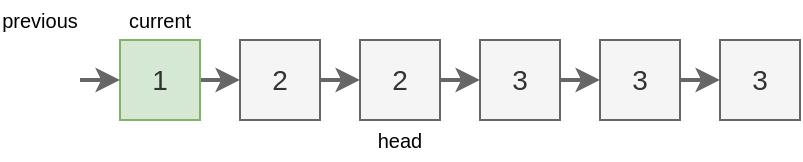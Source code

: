 <mxfile version="26.1.1" pages="7">
  <diagram name="1" id="c-xpoYoLWD-m8ST1OSj8">
    <mxGraphModel dx="378" dy="586" grid="1" gridSize="10" guides="1" tooltips="1" connect="1" arrows="1" fold="1" page="1" pageScale="1" pageWidth="480" pageHeight="160" math="0" shadow="0">
      <root>
        <mxCell id="kjtte8bsIh_mA2MLAnuS-0" />
        <mxCell id="kjtte8bsIh_mA2MLAnuS-1" parent="kjtte8bsIh_mA2MLAnuS-0" />
        <mxCell id="kjtte8bsIh_mA2MLAnuS-2" style="edgeStyle=orthogonalEdgeStyle;rounded=0;orthogonalLoop=1;jettySize=auto;html=1;exitX=1;exitY=0.5;exitDx=0;exitDy=0;entryX=0;entryY=0.5;entryDx=0;entryDy=0;fillColor=#f5f5f5;strokeColor=#666666;strokeWidth=2;" parent="kjtte8bsIh_mA2MLAnuS-1" source="kjtte8bsIh_mA2MLAnuS-3" target="kjtte8bsIh_mA2MLAnuS-4" edge="1">
          <mxGeometry relative="1" as="geometry" />
        </mxCell>
        <mxCell id="kjtte8bsIh_mA2MLAnuS-3" value="1" style="text;html=1;align=center;verticalAlign=middle;whiteSpace=wrap;rounded=0;fillColor=#d5e8d4;strokeColor=#82b366;fontSize=14;fontColor=#333333;" parent="kjtte8bsIh_mA2MLAnuS-1" vertex="1">
          <mxGeometry x="100" y="60" width="40" height="40" as="geometry" />
        </mxCell>
        <mxCell id="kjtte8bsIh_mA2MLAnuS-4" value="2" style="text;html=1;align=center;verticalAlign=middle;whiteSpace=wrap;rounded=0;fillColor=#f5f5f5;strokeColor=#666666;fontSize=14;fontColor=#333333;" parent="kjtte8bsIh_mA2MLAnuS-1" vertex="1">
          <mxGeometry x="160" y="60" width="40" height="40" as="geometry" />
        </mxCell>
        <mxCell id="kjtte8bsIh_mA2MLAnuS-5" value="head" style="text;html=1;align=center;verticalAlign=middle;whiteSpace=wrap;rounded=0;fontSize=10;" parent="kjtte8bsIh_mA2MLAnuS-1" vertex="1">
          <mxGeometry x="40" y="100" width="400" height="20" as="geometry" />
        </mxCell>
        <mxCell id="kjtte8bsIh_mA2MLAnuS-6" value="2" style="text;html=1;align=center;verticalAlign=middle;whiteSpace=wrap;rounded=0;fillColor=#f5f5f5;strokeColor=#666666;fontSize=14;fontColor=#333333;" parent="kjtte8bsIh_mA2MLAnuS-1" vertex="1">
          <mxGeometry x="220" y="60" width="40" height="40" as="geometry" />
        </mxCell>
        <mxCell id="kjtte8bsIh_mA2MLAnuS-7" style="edgeStyle=orthogonalEdgeStyle;rounded=0;orthogonalLoop=1;jettySize=auto;html=1;entryX=0;entryY=0.5;entryDx=0;entryDy=0;fillColor=#f5f5f5;strokeColor=#666666;strokeWidth=2;exitX=1;exitY=0.5;exitDx=0;exitDy=0;" parent="kjtte8bsIh_mA2MLAnuS-1" source="kjtte8bsIh_mA2MLAnuS-4" target="kjtte8bsIh_mA2MLAnuS-6" edge="1">
          <mxGeometry relative="1" as="geometry">
            <mxPoint x="210" y="90" as="sourcePoint" />
            <mxPoint x="170" y="90" as="targetPoint" />
          </mxGeometry>
        </mxCell>
        <mxCell id="kjtte8bsIh_mA2MLAnuS-12" value="current" style="text;html=1;align=center;verticalAlign=middle;whiteSpace=wrap;rounded=0;fontSize=10;" parent="kjtte8bsIh_mA2MLAnuS-1" vertex="1">
          <mxGeometry x="100" y="40" width="40" height="20" as="geometry" />
        </mxCell>
        <mxCell id="EKB3IfbQB6DW4Wh4WgHu-0" value="3" style="text;html=1;align=center;verticalAlign=middle;whiteSpace=wrap;rounded=0;fillColor=#f5f5f5;strokeColor=#666666;fontSize=14;fontColor=#333333;" parent="kjtte8bsIh_mA2MLAnuS-1" vertex="1">
          <mxGeometry x="280" y="60" width="40" height="40" as="geometry" />
        </mxCell>
        <mxCell id="g24hAcYQ9yF5zyehYgX1-1" style="edgeStyle=orthogonalEdgeStyle;rounded=0;orthogonalLoop=1;jettySize=auto;html=1;entryX=0;entryY=0.5;entryDx=0;entryDy=0;fillColor=#f5f5f5;strokeColor=#666666;strokeWidth=2;exitX=1;exitY=0.5;exitDx=0;exitDy=0;" parent="kjtte8bsIh_mA2MLAnuS-1" source="kjtte8bsIh_mA2MLAnuS-6" target="EKB3IfbQB6DW4Wh4WgHu-0" edge="1">
          <mxGeometry relative="1" as="geometry">
            <mxPoint x="210" y="90" as="sourcePoint" />
            <mxPoint x="230" y="90" as="targetPoint" />
          </mxGeometry>
        </mxCell>
        <mxCell id="8j5bZHzMBANbNF8bF6nc-0" value="3" style="text;html=1;align=center;verticalAlign=middle;whiteSpace=wrap;rounded=0;fillColor=#f5f5f5;strokeColor=#666666;fontSize=14;fontColor=#333333;" parent="kjtte8bsIh_mA2MLAnuS-1" vertex="1">
          <mxGeometry x="340" y="60" width="40" height="40" as="geometry" />
        </mxCell>
        <mxCell id="8j5bZHzMBANbNF8bF6nc-1" value="3" style="text;html=1;align=center;verticalAlign=middle;whiteSpace=wrap;rounded=0;fillColor=#f5f5f5;strokeColor=#666666;fontSize=14;fontColor=#333333;" parent="kjtte8bsIh_mA2MLAnuS-1" vertex="1">
          <mxGeometry x="400" y="60" width="40" height="40" as="geometry" />
        </mxCell>
        <mxCell id="8j5bZHzMBANbNF8bF6nc-9" value="previous" style="text;html=1;align=center;verticalAlign=middle;whiteSpace=wrap;rounded=0;fontSize=10;" parent="kjtte8bsIh_mA2MLAnuS-1" vertex="1">
          <mxGeometry x="40" y="40" width="40" height="20" as="geometry" />
        </mxCell>
        <mxCell id="8j5bZHzMBANbNF8bF6nc-17" style="edgeStyle=orthogonalEdgeStyle;rounded=0;orthogonalLoop=1;jettySize=auto;html=1;entryX=0;entryY=0.5;entryDx=0;entryDy=0;fillColor=#f5f5f5;strokeColor=#666666;strokeWidth=2;exitX=1;exitY=0.5;exitDx=0;exitDy=0;" parent="kjtte8bsIh_mA2MLAnuS-1" source="EKB3IfbQB6DW4Wh4WgHu-0" target="8j5bZHzMBANbNF8bF6nc-0" edge="1">
          <mxGeometry relative="1" as="geometry">
            <mxPoint x="270" y="90" as="sourcePoint" />
            <mxPoint x="290" y="90" as="targetPoint" />
          </mxGeometry>
        </mxCell>
        <mxCell id="8j5bZHzMBANbNF8bF6nc-18" style="edgeStyle=orthogonalEdgeStyle;rounded=0;orthogonalLoop=1;jettySize=auto;html=1;entryX=0;entryY=0.5;entryDx=0;entryDy=0;fillColor=#f5f5f5;strokeColor=#666666;strokeWidth=2;exitX=1;exitY=0.5;exitDx=0;exitDy=0;" parent="kjtte8bsIh_mA2MLAnuS-1" source="8j5bZHzMBANbNF8bF6nc-0" target="8j5bZHzMBANbNF8bF6nc-1" edge="1">
          <mxGeometry relative="1" as="geometry">
            <mxPoint x="280" y="100" as="sourcePoint" />
            <mxPoint x="300" y="100" as="targetPoint" />
          </mxGeometry>
        </mxCell>
        <mxCell id="9DI569JLdXE971_5yDI9-0" style="edgeStyle=orthogonalEdgeStyle;rounded=0;orthogonalLoop=1;jettySize=auto;html=1;entryX=0;entryY=0.5;entryDx=0;entryDy=0;fillColor=#f5f5f5;strokeColor=#666666;strokeWidth=2;" edge="1" parent="kjtte8bsIh_mA2MLAnuS-1" target="kjtte8bsIh_mA2MLAnuS-3">
          <mxGeometry relative="1" as="geometry">
            <mxPoint x="80" y="80" as="sourcePoint" />
            <mxPoint x="110" y="170" as="targetPoint" />
          </mxGeometry>
        </mxCell>
      </root>
    </mxGraphModel>
  </diagram>
  <diagram name="2" id="OPMVlM2POVm_zg7Z8W-R">
    <mxGraphModel dx="378" dy="586" grid="1" gridSize="10" guides="1" tooltips="1" connect="1" arrows="1" fold="1" page="1" pageScale="1" pageWidth="420" pageHeight="160" math="0" shadow="0">
      <root>
        <mxCell id="xWwAzdEeIIFRNHc5F88_-0" />
        <mxCell id="xWwAzdEeIIFRNHc5F88_-1" parent="xWwAzdEeIIFRNHc5F88_-0" />
        <mxCell id="xWwAzdEeIIFRNHc5F88_-2" style="edgeStyle=orthogonalEdgeStyle;rounded=0;orthogonalLoop=1;jettySize=auto;html=1;exitX=1;exitY=0.5;exitDx=0;exitDy=0;entryX=0;entryY=0.5;entryDx=0;entryDy=0;fillColor=#f5f5f5;strokeColor=#666666;strokeWidth=2;" edge="1" parent="xWwAzdEeIIFRNHc5F88_-1" source="xWwAzdEeIIFRNHc5F88_-3" target="xWwAzdEeIIFRNHc5F88_-4">
          <mxGeometry relative="1" as="geometry" />
        </mxCell>
        <mxCell id="xWwAzdEeIIFRNHc5F88_-3" value="1" style="text;html=1;align=center;verticalAlign=middle;whiteSpace=wrap;rounded=0;fillColor=#dae8fc;strokeColor=#6c8ebf;fontSize=14;fontColor=#333333;" vertex="1" parent="xWwAzdEeIIFRNHc5F88_-1">
          <mxGeometry x="40" y="60" width="40" height="40" as="geometry" />
        </mxCell>
        <mxCell id="xWwAzdEeIIFRNHc5F88_-4" value="2" style="text;html=1;align=center;verticalAlign=middle;whiteSpace=wrap;rounded=0;fillColor=#d5e8d4;strokeColor=#82b366;fontSize=14;fontColor=#333333;" vertex="1" parent="xWwAzdEeIIFRNHc5F88_-1">
          <mxGeometry x="100" y="60" width="40" height="40" as="geometry" />
        </mxCell>
        <mxCell id="xWwAzdEeIIFRNHc5F88_-5" value="head" style="text;html=1;align=center;verticalAlign=middle;whiteSpace=wrap;rounded=0;fontSize=10;" vertex="1" parent="xWwAzdEeIIFRNHc5F88_-1">
          <mxGeometry x="40" y="100" width="340" height="20" as="geometry" />
        </mxCell>
        <mxCell id="xWwAzdEeIIFRNHc5F88_-6" value="2" style="text;html=1;align=center;verticalAlign=middle;whiteSpace=wrap;rounded=0;fillColor=#f5f5f5;strokeColor=#666666;fontSize=14;fontColor=#333333;" vertex="1" parent="xWwAzdEeIIFRNHc5F88_-1">
          <mxGeometry x="160" y="60" width="40" height="40" as="geometry" />
        </mxCell>
        <mxCell id="xWwAzdEeIIFRNHc5F88_-7" style="edgeStyle=orthogonalEdgeStyle;rounded=0;orthogonalLoop=1;jettySize=auto;html=1;entryX=0;entryY=0.5;entryDx=0;entryDy=0;fillColor=#f5f5f5;strokeColor=#666666;strokeWidth=2;exitX=1;exitY=0.5;exitDx=0;exitDy=0;" edge="1" parent="xWwAzdEeIIFRNHc5F88_-1" source="xWwAzdEeIIFRNHc5F88_-4" target="xWwAzdEeIIFRNHc5F88_-6">
          <mxGeometry relative="1" as="geometry">
            <mxPoint x="150" y="90" as="sourcePoint" />
            <mxPoint x="110" y="90" as="targetPoint" />
          </mxGeometry>
        </mxCell>
        <mxCell id="xWwAzdEeIIFRNHc5F88_-8" value="current" style="text;html=1;align=center;verticalAlign=middle;whiteSpace=wrap;rounded=0;fontSize=10;" vertex="1" parent="xWwAzdEeIIFRNHc5F88_-1">
          <mxGeometry x="100" y="40" width="40" height="20" as="geometry" />
        </mxCell>
        <mxCell id="xWwAzdEeIIFRNHc5F88_-9" value="3" style="text;html=1;align=center;verticalAlign=middle;whiteSpace=wrap;rounded=0;fillColor=#f5f5f5;strokeColor=#666666;fontSize=14;fontColor=#333333;" vertex="1" parent="xWwAzdEeIIFRNHc5F88_-1">
          <mxGeometry x="220" y="60" width="40" height="40" as="geometry" />
        </mxCell>
        <mxCell id="xWwAzdEeIIFRNHc5F88_-10" style="edgeStyle=orthogonalEdgeStyle;rounded=0;orthogonalLoop=1;jettySize=auto;html=1;entryX=0;entryY=0.5;entryDx=0;entryDy=0;fillColor=#f5f5f5;strokeColor=#666666;strokeWidth=2;exitX=1;exitY=0.5;exitDx=0;exitDy=0;" edge="1" parent="xWwAzdEeIIFRNHc5F88_-1" source="xWwAzdEeIIFRNHc5F88_-6" target="xWwAzdEeIIFRNHc5F88_-9">
          <mxGeometry relative="1" as="geometry">
            <mxPoint x="150" y="90" as="sourcePoint" />
            <mxPoint x="170" y="90" as="targetPoint" />
          </mxGeometry>
        </mxCell>
        <mxCell id="xWwAzdEeIIFRNHc5F88_-11" value="3" style="text;html=1;align=center;verticalAlign=middle;whiteSpace=wrap;rounded=0;fillColor=#f5f5f5;strokeColor=#666666;fontSize=14;fontColor=#333333;" vertex="1" parent="xWwAzdEeIIFRNHc5F88_-1">
          <mxGeometry x="280" y="60" width="40" height="40" as="geometry" />
        </mxCell>
        <mxCell id="xWwAzdEeIIFRNHc5F88_-12" value="3" style="text;html=1;align=center;verticalAlign=middle;whiteSpace=wrap;rounded=0;fillColor=#f5f5f5;strokeColor=#666666;fontSize=14;fontColor=#333333;" vertex="1" parent="xWwAzdEeIIFRNHc5F88_-1">
          <mxGeometry x="340" y="60" width="40" height="40" as="geometry" />
        </mxCell>
        <mxCell id="xWwAzdEeIIFRNHc5F88_-13" value="previous" style="text;html=1;align=center;verticalAlign=middle;whiteSpace=wrap;rounded=0;fontSize=10;" vertex="1" parent="xWwAzdEeIIFRNHc5F88_-1">
          <mxGeometry x="40" y="40" width="40" height="20" as="geometry" />
        </mxCell>
        <mxCell id="xWwAzdEeIIFRNHc5F88_-14" style="edgeStyle=orthogonalEdgeStyle;rounded=0;orthogonalLoop=1;jettySize=auto;html=1;entryX=0;entryY=0.5;entryDx=0;entryDy=0;fillColor=#f5f5f5;strokeColor=#666666;strokeWidth=2;exitX=1;exitY=0.5;exitDx=0;exitDy=0;" edge="1" parent="xWwAzdEeIIFRNHc5F88_-1" source="xWwAzdEeIIFRNHc5F88_-9" target="xWwAzdEeIIFRNHc5F88_-11">
          <mxGeometry relative="1" as="geometry">
            <mxPoint x="210" y="90" as="sourcePoint" />
            <mxPoint x="230" y="90" as="targetPoint" />
          </mxGeometry>
        </mxCell>
        <mxCell id="xWwAzdEeIIFRNHc5F88_-15" style="edgeStyle=orthogonalEdgeStyle;rounded=0;orthogonalLoop=1;jettySize=auto;html=1;entryX=0;entryY=0.5;entryDx=0;entryDy=0;fillColor=#f5f5f5;strokeColor=#666666;strokeWidth=2;exitX=1;exitY=0.5;exitDx=0;exitDy=0;" edge="1" parent="xWwAzdEeIIFRNHc5F88_-1" source="xWwAzdEeIIFRNHc5F88_-11" target="xWwAzdEeIIFRNHc5F88_-12">
          <mxGeometry relative="1" as="geometry">
            <mxPoint x="220" y="100" as="sourcePoint" />
            <mxPoint x="240" y="100" as="targetPoint" />
          </mxGeometry>
        </mxCell>
      </root>
    </mxGraphModel>
  </diagram>
  <diagram name="3" id="ncxwqwJjXFtFhMUWOGnu">
    <mxGraphModel dx="318" dy="492" grid="1" gridSize="10" guides="1" tooltips="1" connect="1" arrows="1" fold="1" page="1" pageScale="1" pageWidth="460" pageHeight="160" math="0" shadow="0">
      <root>
        <mxCell id="yWmg6LHqKhx6V0EdShXf-0" />
        <mxCell id="yWmg6LHqKhx6V0EdShXf-1" parent="yWmg6LHqKhx6V0EdShXf-0" />
        <mxCell id="yWmg6LHqKhx6V0EdShXf-2" style="edgeStyle=orthogonalEdgeStyle;rounded=0;orthogonalLoop=1;jettySize=auto;html=1;exitX=1;exitY=0.5;exitDx=0;exitDy=0;entryX=0;entryY=0.5;entryDx=0;entryDy=0;fillColor=#f5f5f5;strokeColor=#666666;strokeWidth=2;" edge="1" parent="yWmg6LHqKhx6V0EdShXf-1" source="yWmg6LHqKhx6V0EdShXf-3" target="yWmg6LHqKhx6V0EdShXf-6">
          <mxGeometry relative="1" as="geometry">
            <Array as="points">
              <mxPoint x="100" y="80" />
              <mxPoint x="100" y="50" />
              <mxPoint x="180" y="50" />
              <mxPoint x="180" y="80" />
            </Array>
          </mxGeometry>
        </mxCell>
        <mxCell id="yWmg6LHqKhx6V0EdShXf-3" value="1" style="text;html=1;align=center;verticalAlign=middle;whiteSpace=wrap;rounded=0;fillColor=#dae8fc;strokeColor=#6c8ebf;fontSize=14;fontColor=#333333;" vertex="1" parent="yWmg6LHqKhx6V0EdShXf-1">
          <mxGeometry x="40" y="60" width="40" height="40" as="geometry" />
        </mxCell>
        <mxCell id="yWmg6LHqKhx6V0EdShXf-4" value="2" style="text;html=1;align=center;verticalAlign=middle;whiteSpace=wrap;rounded=0;fillColor=#f5f5f5;strokeColor=#666666;fontSize=14;fontColor=#333333;" vertex="1" parent="yWmg6LHqKhx6V0EdShXf-1">
          <mxGeometry x="120" y="60" width="40" height="40" as="geometry" />
        </mxCell>
        <mxCell id="yWmg6LHqKhx6V0EdShXf-5" value="head" style="text;html=1;align=center;verticalAlign=middle;whiteSpace=wrap;rounded=0;fontSize=10;" vertex="1" parent="yWmg6LHqKhx6V0EdShXf-1">
          <mxGeometry x="40" y="100" width="380" height="20" as="geometry" />
        </mxCell>
        <mxCell id="yWmg6LHqKhx6V0EdShXf-6" value="2" style="text;html=1;align=center;verticalAlign=middle;whiteSpace=wrap;rounded=0;fillColor=#d5e8d4;strokeColor=#82b366;fontSize=14;fontColor=#333333;" vertex="1" parent="yWmg6LHqKhx6V0EdShXf-1">
          <mxGeometry x="200" y="60" width="40" height="40" as="geometry" />
        </mxCell>
        <mxCell id="yWmg6LHqKhx6V0EdShXf-8" value="current" style="text;html=1;align=center;verticalAlign=middle;whiteSpace=wrap;rounded=0;fontSize=10;" vertex="1" parent="yWmg6LHqKhx6V0EdShXf-1">
          <mxGeometry x="200" y="40" width="40" height="20" as="geometry" />
        </mxCell>
        <mxCell id="yWmg6LHqKhx6V0EdShXf-9" value="3" style="text;html=1;align=center;verticalAlign=middle;whiteSpace=wrap;rounded=0;fillColor=#f5f5f5;strokeColor=#666666;fontSize=14;fontColor=#333333;" vertex="1" parent="yWmg6LHqKhx6V0EdShXf-1">
          <mxGeometry x="260" y="60" width="40" height="40" as="geometry" />
        </mxCell>
        <mxCell id="yWmg6LHqKhx6V0EdShXf-10" style="edgeStyle=orthogonalEdgeStyle;rounded=0;orthogonalLoop=1;jettySize=auto;html=1;entryX=0;entryY=0.5;entryDx=0;entryDy=0;fillColor=#f5f5f5;strokeColor=#666666;strokeWidth=2;exitX=1;exitY=0.5;exitDx=0;exitDy=0;" edge="1" parent="yWmg6LHqKhx6V0EdShXf-1" source="yWmg6LHqKhx6V0EdShXf-6" target="yWmg6LHqKhx6V0EdShXf-9">
          <mxGeometry relative="1" as="geometry">
            <mxPoint x="190" y="90" as="sourcePoint" />
            <mxPoint x="210" y="90" as="targetPoint" />
          </mxGeometry>
        </mxCell>
        <mxCell id="yWmg6LHqKhx6V0EdShXf-11" value="3" style="text;html=1;align=center;verticalAlign=middle;whiteSpace=wrap;rounded=0;fillColor=#f5f5f5;strokeColor=#666666;fontSize=14;fontColor=#333333;" vertex="1" parent="yWmg6LHqKhx6V0EdShXf-1">
          <mxGeometry x="320" y="60" width="40" height="40" as="geometry" />
        </mxCell>
        <mxCell id="yWmg6LHqKhx6V0EdShXf-12" value="3" style="text;html=1;align=center;verticalAlign=middle;whiteSpace=wrap;rounded=0;fillColor=#f5f5f5;strokeColor=#666666;fontSize=14;fontColor=#333333;" vertex="1" parent="yWmg6LHqKhx6V0EdShXf-1">
          <mxGeometry x="380" y="60" width="40" height="40" as="geometry" />
        </mxCell>
        <mxCell id="yWmg6LHqKhx6V0EdShXf-13" value="previous" style="text;html=1;align=center;verticalAlign=middle;whiteSpace=wrap;rounded=0;fontSize=10;" vertex="1" parent="yWmg6LHqKhx6V0EdShXf-1">
          <mxGeometry x="40" y="40" width="40" height="20" as="geometry" />
        </mxCell>
        <mxCell id="yWmg6LHqKhx6V0EdShXf-14" style="edgeStyle=orthogonalEdgeStyle;rounded=0;orthogonalLoop=1;jettySize=auto;html=1;entryX=0;entryY=0.5;entryDx=0;entryDy=0;fillColor=#f5f5f5;strokeColor=#666666;strokeWidth=2;exitX=1;exitY=0.5;exitDx=0;exitDy=0;" edge="1" parent="yWmg6LHqKhx6V0EdShXf-1" source="yWmg6LHqKhx6V0EdShXf-9" target="yWmg6LHqKhx6V0EdShXf-11">
          <mxGeometry relative="1" as="geometry">
            <mxPoint x="250" y="90" as="sourcePoint" />
            <mxPoint x="270" y="90" as="targetPoint" />
          </mxGeometry>
        </mxCell>
        <mxCell id="yWmg6LHqKhx6V0EdShXf-15" style="edgeStyle=orthogonalEdgeStyle;rounded=0;orthogonalLoop=1;jettySize=auto;html=1;entryX=0;entryY=0.5;entryDx=0;entryDy=0;fillColor=#f5f5f5;strokeColor=#666666;strokeWidth=2;exitX=1;exitY=0.5;exitDx=0;exitDy=0;" edge="1" parent="yWmg6LHqKhx6V0EdShXf-1" source="yWmg6LHqKhx6V0EdShXf-11" target="yWmg6LHqKhx6V0EdShXf-12">
          <mxGeometry relative="1" as="geometry">
            <mxPoint x="260" y="100" as="sourcePoint" />
            <mxPoint x="280" y="100" as="targetPoint" />
          </mxGeometry>
        </mxCell>
      </root>
    </mxGraphModel>
  </diagram>
  <diagram name="4" id="NTZFuvtIOueIUuA_STq_">
    <mxGraphModel dx="265" dy="410" grid="1" gridSize="10" guides="1" tooltips="1" connect="1" arrows="1" fold="1" page="1" pageScale="1" pageWidth="360" pageHeight="160" math="0" shadow="0">
      <root>
        <mxCell id="1m8ODaWL7Vedl2mhqbOV-0" />
        <mxCell id="1m8ODaWL7Vedl2mhqbOV-1" parent="1m8ODaWL7Vedl2mhqbOV-0" />
        <mxCell id="1m8ODaWL7Vedl2mhqbOV-2" style="edgeStyle=orthogonalEdgeStyle;rounded=0;orthogonalLoop=1;jettySize=auto;html=1;exitX=1;exitY=0.5;exitDx=0;exitDy=0;fillColor=#f5f5f5;strokeColor=#666666;strokeWidth=2;entryX=0;entryY=0.5;entryDx=0;entryDy=0;" edge="1" parent="1m8ODaWL7Vedl2mhqbOV-1" source="1m8ODaWL7Vedl2mhqbOV-3" target="1m8ODaWL7Vedl2mhqbOV-6">
          <mxGeometry relative="1" as="geometry">
            <mxPoint x="110" y="50" as="targetPoint" />
            <Array as="points" />
          </mxGeometry>
        </mxCell>
        <mxCell id="1m8ODaWL7Vedl2mhqbOV-3" value="1" style="text;html=1;align=center;verticalAlign=middle;whiteSpace=wrap;rounded=0;fillColor=#f5f5f5;strokeColor=#666666;fontSize=14;fontColor=#333333;" vertex="1" parent="1m8ODaWL7Vedl2mhqbOV-1">
          <mxGeometry x="40" y="60" width="40" height="40" as="geometry" />
        </mxCell>
        <mxCell id="1m8ODaWL7Vedl2mhqbOV-5" value="head" style="text;html=1;align=center;verticalAlign=middle;whiteSpace=wrap;rounded=0;fontSize=10;" vertex="1" parent="1m8ODaWL7Vedl2mhqbOV-1">
          <mxGeometry x="40" y="100" width="280" height="20" as="geometry" />
        </mxCell>
        <mxCell id="1m8ODaWL7Vedl2mhqbOV-6" value="2" style="text;html=1;align=center;verticalAlign=middle;whiteSpace=wrap;rounded=0;fillColor=#dae8fc;strokeColor=#6c8ebf;fontSize=14;fontColor=#333333;" vertex="1" parent="1m8ODaWL7Vedl2mhqbOV-1">
          <mxGeometry x="100" y="60" width="40" height="40" as="geometry" />
        </mxCell>
        <mxCell id="1m8ODaWL7Vedl2mhqbOV-7" value="current" style="text;html=1;align=center;verticalAlign=middle;whiteSpace=wrap;rounded=0;fontSize=10;" vertex="1" parent="1m8ODaWL7Vedl2mhqbOV-1">
          <mxGeometry x="160" y="40" width="40" height="20" as="geometry" />
        </mxCell>
        <mxCell id="1m8ODaWL7Vedl2mhqbOV-8" value="3" style="text;html=1;align=center;verticalAlign=middle;whiteSpace=wrap;rounded=0;fillColor=#d5e8d4;strokeColor=#82b366;fontSize=14;fontColor=#333333;" vertex="1" parent="1m8ODaWL7Vedl2mhqbOV-1">
          <mxGeometry x="160" y="60" width="40" height="40" as="geometry" />
        </mxCell>
        <mxCell id="1m8ODaWL7Vedl2mhqbOV-9" style="edgeStyle=orthogonalEdgeStyle;rounded=0;orthogonalLoop=1;jettySize=auto;html=1;entryX=0;entryY=0.5;entryDx=0;entryDy=0;fillColor=#f5f5f5;strokeColor=#666666;strokeWidth=2;exitX=1;exitY=0.5;exitDx=0;exitDy=0;" edge="1" parent="1m8ODaWL7Vedl2mhqbOV-1" source="1m8ODaWL7Vedl2mhqbOV-6" target="1m8ODaWL7Vedl2mhqbOV-8">
          <mxGeometry relative="1" as="geometry">
            <mxPoint x="190" y="90" as="sourcePoint" />
            <mxPoint x="210" y="90" as="targetPoint" />
          </mxGeometry>
        </mxCell>
        <mxCell id="1m8ODaWL7Vedl2mhqbOV-10" value="3" style="text;html=1;align=center;verticalAlign=middle;whiteSpace=wrap;rounded=0;fillColor=#f5f5f5;strokeColor=#666666;fontSize=14;fontColor=#333333;" vertex="1" parent="1m8ODaWL7Vedl2mhqbOV-1">
          <mxGeometry x="220" y="60" width="40" height="40" as="geometry" />
        </mxCell>
        <mxCell id="1m8ODaWL7Vedl2mhqbOV-11" value="3" style="text;html=1;align=center;verticalAlign=middle;whiteSpace=wrap;rounded=0;fillColor=#f5f5f5;strokeColor=#666666;fontSize=14;fontColor=#333333;" vertex="1" parent="1m8ODaWL7Vedl2mhqbOV-1">
          <mxGeometry x="280" y="60" width="40" height="40" as="geometry" />
        </mxCell>
        <mxCell id="1m8ODaWL7Vedl2mhqbOV-12" value="previous" style="text;html=1;align=center;verticalAlign=middle;whiteSpace=wrap;rounded=0;fontSize=10;" vertex="1" parent="1m8ODaWL7Vedl2mhqbOV-1">
          <mxGeometry x="100" y="40" width="40" height="20" as="geometry" />
        </mxCell>
        <mxCell id="1m8ODaWL7Vedl2mhqbOV-13" style="edgeStyle=orthogonalEdgeStyle;rounded=0;orthogonalLoop=1;jettySize=auto;html=1;entryX=0;entryY=0.5;entryDx=0;entryDy=0;fillColor=#f5f5f5;strokeColor=#666666;strokeWidth=2;exitX=1;exitY=0.5;exitDx=0;exitDy=0;" edge="1" parent="1m8ODaWL7Vedl2mhqbOV-1" source="1m8ODaWL7Vedl2mhqbOV-8" target="1m8ODaWL7Vedl2mhqbOV-10">
          <mxGeometry relative="1" as="geometry">
            <mxPoint x="250" y="90" as="sourcePoint" />
            <mxPoint x="270" y="90" as="targetPoint" />
          </mxGeometry>
        </mxCell>
        <mxCell id="1m8ODaWL7Vedl2mhqbOV-14" style="edgeStyle=orthogonalEdgeStyle;rounded=0;orthogonalLoop=1;jettySize=auto;html=1;entryX=0;entryY=0.5;entryDx=0;entryDy=0;fillColor=#f5f5f5;strokeColor=#666666;strokeWidth=2;exitX=1;exitY=0.5;exitDx=0;exitDy=0;" edge="1" parent="1m8ODaWL7Vedl2mhqbOV-1" source="1m8ODaWL7Vedl2mhqbOV-10" target="1m8ODaWL7Vedl2mhqbOV-11">
          <mxGeometry relative="1" as="geometry">
            <mxPoint x="260" y="100" as="sourcePoint" />
            <mxPoint x="280" y="100" as="targetPoint" />
          </mxGeometry>
        </mxCell>
      </root>
    </mxGraphModel>
  </diagram>
  <diagram name="5" id="MfqBdYgT-Wyy9m5r1-hZ">
    <mxGraphModel dx="265" dy="410" grid="1" gridSize="10" guides="1" tooltips="1" connect="1" arrows="1" fold="1" page="1" pageScale="1" pageWidth="400" pageHeight="160" math="0" shadow="0">
      <root>
        <mxCell id="1fC7IDaVEh6Q-cEOEuNe-0" />
        <mxCell id="1fC7IDaVEh6Q-cEOEuNe-1" parent="1fC7IDaVEh6Q-cEOEuNe-0" />
        <mxCell id="1fC7IDaVEh6Q-cEOEuNe-2" style="edgeStyle=orthogonalEdgeStyle;rounded=0;orthogonalLoop=1;jettySize=auto;html=1;exitX=1;exitY=0.5;exitDx=0;exitDy=0;fillColor=#f5f5f5;strokeColor=#666666;strokeWidth=2;entryX=0;entryY=0.5;entryDx=0;entryDy=0;" edge="1" parent="1fC7IDaVEh6Q-cEOEuNe-1" source="1fC7IDaVEh6Q-cEOEuNe-3" target="1fC7IDaVEh6Q-cEOEuNe-5">
          <mxGeometry relative="1" as="geometry">
            <mxPoint x="110" y="50" as="targetPoint" />
            <Array as="points" />
          </mxGeometry>
        </mxCell>
        <mxCell id="1fC7IDaVEh6Q-cEOEuNe-3" value="1" style="text;html=1;align=center;verticalAlign=middle;whiteSpace=wrap;rounded=0;fillColor=#f5f5f5;strokeColor=#666666;fontSize=14;fontColor=#333333;" vertex="1" parent="1fC7IDaVEh6Q-cEOEuNe-1">
          <mxGeometry x="40" y="60" width="40" height="40" as="geometry" />
        </mxCell>
        <mxCell id="1fC7IDaVEh6Q-cEOEuNe-4" value="head" style="text;html=1;align=center;verticalAlign=middle;whiteSpace=wrap;rounded=0;fontSize=10;" vertex="1" parent="1fC7IDaVEh6Q-cEOEuNe-1">
          <mxGeometry x="40" y="100" width="320" height="20" as="geometry" />
        </mxCell>
        <mxCell id="1fC7IDaVEh6Q-cEOEuNe-5" value="2" style="text;html=1;align=center;verticalAlign=middle;whiteSpace=wrap;rounded=0;fillColor=#dae8fc;strokeColor=#6c8ebf;fontSize=14;fontColor=#333333;" vertex="1" parent="1fC7IDaVEh6Q-cEOEuNe-1">
          <mxGeometry x="100" y="60" width="40" height="40" as="geometry" />
        </mxCell>
        <mxCell id="1fC7IDaVEh6Q-cEOEuNe-6" value="current" style="text;html=1;align=center;verticalAlign=middle;whiteSpace=wrap;rounded=0;fontSize=10;" vertex="1" parent="1fC7IDaVEh6Q-cEOEuNe-1">
          <mxGeometry x="260" y="40" width="40" height="20" as="geometry" />
        </mxCell>
        <mxCell id="1fC7IDaVEh6Q-cEOEuNe-7" value="3" style="text;html=1;align=center;verticalAlign=middle;whiteSpace=wrap;rounded=0;fillColor=#f5f5f5;strokeColor=#666666;fontSize=14;fontColor=#333333;" vertex="1" parent="1fC7IDaVEh6Q-cEOEuNe-1">
          <mxGeometry x="180" y="60" width="40" height="40" as="geometry" />
        </mxCell>
        <mxCell id="1fC7IDaVEh6Q-cEOEuNe-8" style="edgeStyle=orthogonalEdgeStyle;rounded=0;orthogonalLoop=1;jettySize=auto;html=1;entryX=0;entryY=0.5;entryDx=0;entryDy=0;fillColor=#f5f5f5;strokeColor=#666666;strokeWidth=2;exitX=1;exitY=0.5;exitDx=0;exitDy=0;" edge="1" parent="1fC7IDaVEh6Q-cEOEuNe-1" source="1fC7IDaVEh6Q-cEOEuNe-5" target="1fC7IDaVEh6Q-cEOEuNe-9">
          <mxGeometry relative="1" as="geometry">
            <mxPoint x="190" y="90" as="sourcePoint" />
            <mxPoint x="210" y="90" as="targetPoint" />
            <Array as="points">
              <mxPoint x="160" y="80" />
              <mxPoint x="160" y="40" />
              <mxPoint x="240" y="40" />
              <mxPoint x="240" y="80" />
            </Array>
          </mxGeometry>
        </mxCell>
        <mxCell id="1fC7IDaVEh6Q-cEOEuNe-9" value="3" style="text;html=1;align=center;verticalAlign=middle;whiteSpace=wrap;rounded=0;fillColor=#d5e8d4;strokeColor=#82b366;fontSize=14;fontColor=#333333;" vertex="1" parent="1fC7IDaVEh6Q-cEOEuNe-1">
          <mxGeometry x="260" y="60" width="40" height="40" as="geometry" />
        </mxCell>
        <mxCell id="1fC7IDaVEh6Q-cEOEuNe-10" value="3" style="text;html=1;align=center;verticalAlign=middle;whiteSpace=wrap;rounded=0;fillColor=#f5f5f5;strokeColor=#666666;fontSize=14;fontColor=#333333;" vertex="1" parent="1fC7IDaVEh6Q-cEOEuNe-1">
          <mxGeometry x="320" y="60" width="40" height="40" as="geometry" />
        </mxCell>
        <mxCell id="1fC7IDaVEh6Q-cEOEuNe-11" value="previous" style="text;html=1;align=center;verticalAlign=middle;whiteSpace=wrap;rounded=0;fontSize=10;" vertex="1" parent="1fC7IDaVEh6Q-cEOEuNe-1">
          <mxGeometry x="100" y="40" width="40" height="20" as="geometry" />
        </mxCell>
        <mxCell id="1fC7IDaVEh6Q-cEOEuNe-13" style="edgeStyle=orthogonalEdgeStyle;rounded=0;orthogonalLoop=1;jettySize=auto;html=1;entryX=0;entryY=0.5;entryDx=0;entryDy=0;fillColor=#f5f5f5;strokeColor=#666666;strokeWidth=2;exitX=1;exitY=0.5;exitDx=0;exitDy=0;" edge="1" parent="1fC7IDaVEh6Q-cEOEuNe-1" source="1fC7IDaVEh6Q-cEOEuNe-9" target="1fC7IDaVEh6Q-cEOEuNe-10">
          <mxGeometry relative="1" as="geometry">
            <mxPoint x="300" y="100" as="sourcePoint" />
            <mxPoint x="320" y="100" as="targetPoint" />
          </mxGeometry>
        </mxCell>
      </root>
    </mxGraphModel>
  </diagram>
  <diagram name="6" id="3bDAuPzErgV4ytz9pvSq">
    <mxGraphModel dx="318" dy="492" grid="1" gridSize="10" guides="1" tooltips="1" connect="1" arrows="1" fold="1" page="1" pageScale="1" pageWidth="400" pageHeight="160" math="0" shadow="0">
      <root>
        <mxCell id="sU3ljT7HG294ZZjmtGSN-0" />
        <mxCell id="sU3ljT7HG294ZZjmtGSN-1" parent="sU3ljT7HG294ZZjmtGSN-0" />
        <mxCell id="sU3ljT7HG294ZZjmtGSN-2" style="edgeStyle=orthogonalEdgeStyle;rounded=0;orthogonalLoop=1;jettySize=auto;html=1;exitX=1;exitY=0.5;exitDx=0;exitDy=0;fillColor=#f5f5f5;strokeColor=#666666;strokeWidth=2;entryX=0;entryY=0.5;entryDx=0;entryDy=0;" edge="1" parent="sU3ljT7HG294ZZjmtGSN-1" source="sU3ljT7HG294ZZjmtGSN-3" target="sU3ljT7HG294ZZjmtGSN-5">
          <mxGeometry relative="1" as="geometry">
            <mxPoint x="110" y="50" as="targetPoint" />
            <Array as="points" />
          </mxGeometry>
        </mxCell>
        <mxCell id="sU3ljT7HG294ZZjmtGSN-3" value="1" style="text;html=1;align=center;verticalAlign=middle;whiteSpace=wrap;rounded=0;fillColor=#f5f5f5;strokeColor=#666666;fontSize=14;fontColor=#333333;" vertex="1" parent="sU3ljT7HG294ZZjmtGSN-1">
          <mxGeometry x="40" y="60" width="40" height="40" as="geometry" />
        </mxCell>
        <mxCell id="sU3ljT7HG294ZZjmtGSN-4" value="head" style="text;html=1;align=center;verticalAlign=middle;whiteSpace=wrap;rounded=0;fontSize=10;" vertex="1" parent="sU3ljT7HG294ZZjmtGSN-1">
          <mxGeometry x="40" y="100" width="320" height="20" as="geometry" />
        </mxCell>
        <mxCell id="sU3ljT7HG294ZZjmtGSN-5" value="2" style="text;html=1;align=center;verticalAlign=middle;whiteSpace=wrap;rounded=0;fillColor=#dae8fc;strokeColor=#6c8ebf;fontSize=14;fontColor=#333333;" vertex="1" parent="sU3ljT7HG294ZZjmtGSN-1">
          <mxGeometry x="100" y="60" width="40" height="40" as="geometry" />
        </mxCell>
        <mxCell id="sU3ljT7HG294ZZjmtGSN-6" value="current" style="text;html=1;align=center;verticalAlign=middle;whiteSpace=wrap;rounded=0;fontSize=10;" vertex="1" parent="sU3ljT7HG294ZZjmtGSN-1">
          <mxGeometry x="320" y="40" width="40" height="20" as="geometry" />
        </mxCell>
        <mxCell id="sU3ljT7HG294ZZjmtGSN-7" value="3" style="text;html=1;align=center;verticalAlign=middle;whiteSpace=wrap;rounded=0;fillColor=#f5f5f5;strokeColor=#666666;fontSize=14;fontColor=#333333;" vertex="1" parent="sU3ljT7HG294ZZjmtGSN-1">
          <mxGeometry x="180" y="60" width="40" height="40" as="geometry" />
        </mxCell>
        <mxCell id="sU3ljT7HG294ZZjmtGSN-8" style="edgeStyle=orthogonalEdgeStyle;rounded=0;orthogonalLoop=1;jettySize=auto;html=1;entryX=0;entryY=0.5;entryDx=0;entryDy=0;fillColor=#f5f5f5;strokeColor=#666666;strokeWidth=2;exitX=1;exitY=0.5;exitDx=0;exitDy=0;" edge="1" parent="sU3ljT7HG294ZZjmtGSN-1" source="sU3ljT7HG294ZZjmtGSN-5" target="sU3ljT7HG294ZZjmtGSN-10">
          <mxGeometry relative="1" as="geometry">
            <mxPoint x="190" y="90" as="sourcePoint" />
            <mxPoint x="210" y="90" as="targetPoint" />
            <Array as="points">
              <mxPoint x="160" y="80" />
              <mxPoint x="160" y="40" />
              <mxPoint x="300" y="40" />
              <mxPoint x="300" y="80" />
            </Array>
          </mxGeometry>
        </mxCell>
        <mxCell id="sU3ljT7HG294ZZjmtGSN-9" value="3" style="text;html=1;align=center;verticalAlign=middle;whiteSpace=wrap;rounded=0;fillColor=#f5f5f5;strokeColor=#666666;fontSize=14;fontColor=#333333;" vertex="1" parent="sU3ljT7HG294ZZjmtGSN-1">
          <mxGeometry x="240" y="60" width="40" height="40" as="geometry" />
        </mxCell>
        <mxCell id="sU3ljT7HG294ZZjmtGSN-10" value="3" style="text;html=1;align=center;verticalAlign=middle;whiteSpace=wrap;rounded=0;fillColor=#d5e8d4;strokeColor=#82b366;fontSize=14;fontColor=#333333;" vertex="1" parent="sU3ljT7HG294ZZjmtGSN-1">
          <mxGeometry x="320" y="60" width="40" height="40" as="geometry" />
        </mxCell>
        <mxCell id="sU3ljT7HG294ZZjmtGSN-11" value="previous" style="text;html=1;align=center;verticalAlign=middle;whiteSpace=wrap;rounded=0;fontSize=10;" vertex="1" parent="sU3ljT7HG294ZZjmtGSN-1">
          <mxGeometry x="100" y="40" width="40" height="20" as="geometry" />
        </mxCell>
      </root>
    </mxGraphModel>
  </diagram>
  <diagram name="7" id="se3zVwwUFPnoUF4uNsxq">
    <mxGraphModel dx="265" dy="410" grid="1" gridSize="10" guides="1" tooltips="1" connect="1" arrows="1" fold="1" page="1" pageScale="1" pageWidth="240" pageHeight="160" math="0" shadow="0">
      <root>
        <mxCell id="EBH8TFMaLwXlkNhmJkww-0" />
        <mxCell id="EBH8TFMaLwXlkNhmJkww-1" parent="EBH8TFMaLwXlkNhmJkww-0" />
        <mxCell id="EBH8TFMaLwXlkNhmJkww-2" style="edgeStyle=orthogonalEdgeStyle;rounded=0;orthogonalLoop=1;jettySize=auto;html=1;exitX=1;exitY=0.5;exitDx=0;exitDy=0;fillColor=#f5f5f5;strokeColor=#666666;strokeWidth=2;entryX=0;entryY=0.5;entryDx=0;entryDy=0;" edge="1" parent="EBH8TFMaLwXlkNhmJkww-1" source="EBH8TFMaLwXlkNhmJkww-3" target="EBH8TFMaLwXlkNhmJkww-5">
          <mxGeometry relative="1" as="geometry">
            <mxPoint x="110" y="50" as="targetPoint" />
            <Array as="points" />
          </mxGeometry>
        </mxCell>
        <mxCell id="EBH8TFMaLwXlkNhmJkww-3" value="1" style="text;html=1;align=center;verticalAlign=middle;whiteSpace=wrap;rounded=0;fillColor=#f5f5f5;strokeColor=#666666;fontSize=14;fontColor=#333333;" vertex="1" parent="EBH8TFMaLwXlkNhmJkww-1">
          <mxGeometry x="40" y="60" width="40" height="40" as="geometry" />
        </mxCell>
        <mxCell id="EBH8TFMaLwXlkNhmJkww-4" value="head" style="text;html=1;align=center;verticalAlign=middle;whiteSpace=wrap;rounded=0;fontSize=10;" vertex="1" parent="EBH8TFMaLwXlkNhmJkww-1">
          <mxGeometry x="40" y="100" width="160" height="20" as="geometry" />
        </mxCell>
        <mxCell id="EBH8TFMaLwXlkNhmJkww-5" value="2" style="text;html=1;align=center;verticalAlign=middle;whiteSpace=wrap;rounded=0;fillColor=#f5f5f5;strokeColor=#666666;fontSize=14;fontColor=#333333;" vertex="1" parent="EBH8TFMaLwXlkNhmJkww-1">
          <mxGeometry x="100" y="60" width="40" height="40" as="geometry" />
        </mxCell>
        <mxCell id="EBH8TFMaLwXlkNhmJkww-6" value="current" style="text;html=1;align=center;verticalAlign=middle;whiteSpace=wrap;rounded=0;fontSize=10;" vertex="1" parent="EBH8TFMaLwXlkNhmJkww-1">
          <mxGeometry x="160" y="40" width="40" height="20" as="geometry" />
        </mxCell>
        <mxCell id="EBH8TFMaLwXlkNhmJkww-10" value="3" style="text;html=1;align=center;verticalAlign=middle;whiteSpace=wrap;rounded=0;fillColor=#f5f5f5;strokeColor=#666666;fontSize=14;fontColor=#333333;" vertex="1" parent="EBH8TFMaLwXlkNhmJkww-1">
          <mxGeometry x="160" y="60" width="40" height="40" as="geometry" />
        </mxCell>
        <mxCell id="EBH8TFMaLwXlkNhmJkww-11" value="previous" style="text;html=1;align=center;verticalAlign=middle;whiteSpace=wrap;rounded=0;fontSize=10;" vertex="1" parent="EBH8TFMaLwXlkNhmJkww-1">
          <mxGeometry x="100" y="40" width="40" height="20" as="geometry" />
        </mxCell>
        <mxCell id="syMdnhLPV7UA1UBAPSZl-0" style="edgeStyle=orthogonalEdgeStyle;rounded=0;orthogonalLoop=1;jettySize=auto;html=1;fillColor=#f5f5f5;strokeColor=#666666;strokeWidth=2;entryX=0;entryY=0.5;entryDx=0;entryDy=0;exitX=1;exitY=0.5;exitDx=0;exitDy=0;" edge="1" parent="EBH8TFMaLwXlkNhmJkww-1" source="EBH8TFMaLwXlkNhmJkww-5" target="EBH8TFMaLwXlkNhmJkww-10">
          <mxGeometry relative="1" as="geometry">
            <mxPoint x="150" y="70" as="sourcePoint" />
            <mxPoint x="110" y="90" as="targetPoint" />
            <Array as="points" />
          </mxGeometry>
        </mxCell>
      </root>
    </mxGraphModel>
  </diagram>
</mxfile>
